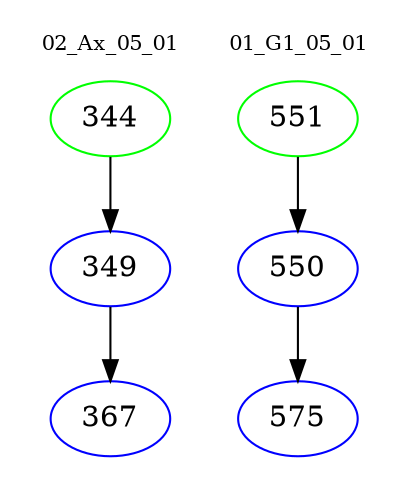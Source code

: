 digraph{
subgraph cluster_0 {
color = white
label = "02_Ax_05_01";
fontsize=10;
T0_344 [label="344", color="green"]
T0_344 -> T0_349 [color="black"]
T0_349 [label="349", color="blue"]
T0_349 -> T0_367 [color="black"]
T0_367 [label="367", color="blue"]
}
subgraph cluster_1 {
color = white
label = "01_G1_05_01";
fontsize=10;
T1_551 [label="551", color="green"]
T1_551 -> T1_550 [color="black"]
T1_550 [label="550", color="blue"]
T1_550 -> T1_575 [color="black"]
T1_575 [label="575", color="blue"]
}
}
